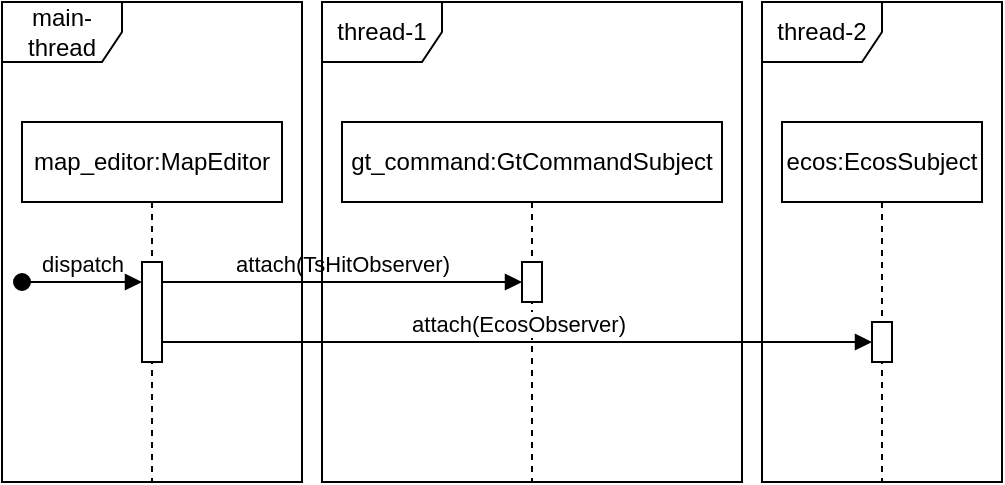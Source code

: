 <mxfile version="23.1.5" type="github">
  <diagram name="Page-1" id="rHpFxpJIeKJyoYEt7b_M">
    <mxGraphModel dx="1015" dy="1103" grid="1" gridSize="10" guides="1" tooltips="1" connect="1" arrows="1" fold="1" page="1" pageScale="1" pageWidth="850" pageHeight="1100" math="0" shadow="0">
      <root>
        <mxCell id="0" />
        <mxCell id="1" parent="0" />
        <mxCell id="BotcEl2V68ZvkaFEKR-n-1" value="map_editor:MapEditor" style="shape=umlLifeline;perimeter=lifelinePerimeter;whiteSpace=wrap;html=1;container=1;dropTarget=0;collapsible=0;recursiveResize=0;outlineConnect=0;portConstraint=eastwest;newEdgeStyle={&quot;curved&quot;:0,&quot;rounded&quot;:0};" vertex="1" parent="1">
          <mxGeometry x="20" y="70" width="130" height="180" as="geometry" />
        </mxCell>
        <mxCell id="BotcEl2V68ZvkaFEKR-n-5" value="" style="html=1;points=[[0,0,0,0,5],[0,1,0,0,-5],[1,0,0,0,5],[1,1,0,0,-5]];perimeter=orthogonalPerimeter;outlineConnect=0;targetShapes=umlLifeline;portConstraint=eastwest;newEdgeStyle={&quot;curved&quot;:0,&quot;rounded&quot;:0};" vertex="1" parent="BotcEl2V68ZvkaFEKR-n-1">
          <mxGeometry x="60" y="70" width="10" height="50" as="geometry" />
        </mxCell>
        <mxCell id="BotcEl2V68ZvkaFEKR-n-2" value="gt_command:GtCommandSubject" style="shape=umlLifeline;perimeter=lifelinePerimeter;whiteSpace=wrap;html=1;container=1;dropTarget=0;collapsible=0;recursiveResize=0;outlineConnect=0;portConstraint=eastwest;newEdgeStyle={&quot;curved&quot;:0,&quot;rounded&quot;:0};" vertex="1" parent="1">
          <mxGeometry x="180" y="70" width="190" height="180" as="geometry" />
        </mxCell>
        <mxCell id="BotcEl2V68ZvkaFEKR-n-6" value="" style="html=1;points=[[0,0,0,0,5],[0,1,0,0,-5],[1,0,0,0,5],[1,1,0,0,-5]];perimeter=orthogonalPerimeter;outlineConnect=0;targetShapes=umlLifeline;portConstraint=eastwest;newEdgeStyle={&quot;curved&quot;:0,&quot;rounded&quot;:0};" vertex="1" parent="BotcEl2V68ZvkaFEKR-n-2">
          <mxGeometry x="90" y="70" width="10" height="20" as="geometry" />
        </mxCell>
        <mxCell id="BotcEl2V68ZvkaFEKR-n-3" value="ecos:EcosSubject" style="shape=umlLifeline;perimeter=lifelinePerimeter;whiteSpace=wrap;html=1;container=1;dropTarget=0;collapsible=0;recursiveResize=0;outlineConnect=0;portConstraint=eastwest;newEdgeStyle={&quot;curved&quot;:0,&quot;rounded&quot;:0};" vertex="1" parent="1">
          <mxGeometry x="400" y="70" width="100" height="180" as="geometry" />
        </mxCell>
        <mxCell id="BotcEl2V68ZvkaFEKR-n-7" value="" style="html=1;points=[[0,0,0,0,5],[0,1,0,0,-5],[1,0,0,0,5],[1,1,0,0,-5]];perimeter=orthogonalPerimeter;outlineConnect=0;targetShapes=umlLifeline;portConstraint=eastwest;newEdgeStyle={&quot;curved&quot;:0,&quot;rounded&quot;:0};" vertex="1" parent="BotcEl2V68ZvkaFEKR-n-3">
          <mxGeometry x="45" y="100" width="10" height="20" as="geometry" />
        </mxCell>
        <mxCell id="BotcEl2V68ZvkaFEKR-n-4" value="dispatch" style="html=1;verticalAlign=bottom;startArrow=oval;startFill=1;endArrow=block;startSize=8;curved=0;rounded=0;" edge="1" parent="1" target="BotcEl2V68ZvkaFEKR-n-5">
          <mxGeometry width="60" relative="1" as="geometry">
            <mxPoint x="20" y="150" as="sourcePoint" />
            <mxPoint x="80" y="150" as="targetPoint" />
          </mxGeometry>
        </mxCell>
        <mxCell id="BotcEl2V68ZvkaFEKR-n-9" value="attach(TsHitObserver)" style="html=1;verticalAlign=bottom;endArrow=block;curved=0;rounded=0;" edge="1" parent="1" source="BotcEl2V68ZvkaFEKR-n-5" target="BotcEl2V68ZvkaFEKR-n-6">
          <mxGeometry width="80" relative="1" as="geometry">
            <mxPoint x="130" y="160" as="sourcePoint" />
            <mxPoint x="210" y="160" as="targetPoint" />
            <Array as="points">
              <mxPoint x="170" y="150" />
            </Array>
          </mxGeometry>
        </mxCell>
        <mxCell id="BotcEl2V68ZvkaFEKR-n-10" value="attach(EcosObserver)" style="html=1;verticalAlign=bottom;endArrow=block;curved=0;rounded=0;" edge="1" parent="1" source="BotcEl2V68ZvkaFEKR-n-5" target="BotcEl2V68ZvkaFEKR-n-7">
          <mxGeometry width="80" relative="1" as="geometry">
            <mxPoint x="140" y="180" as="sourcePoint" />
            <mxPoint x="220" y="180" as="targetPoint" />
            <Array as="points">
              <mxPoint x="250" y="180" />
            </Array>
          </mxGeometry>
        </mxCell>
        <mxCell id="BotcEl2V68ZvkaFEKR-n-11" value="main-thread" style="shape=umlFrame;whiteSpace=wrap;html=1;pointerEvents=0;" vertex="1" parent="1">
          <mxGeometry x="10" y="10" width="150" height="240" as="geometry" />
        </mxCell>
        <mxCell id="BotcEl2V68ZvkaFEKR-n-13" value="thread-1" style="shape=umlFrame;whiteSpace=wrap;html=1;pointerEvents=0;" vertex="1" parent="1">
          <mxGeometry x="170" y="10" width="210" height="240" as="geometry" />
        </mxCell>
        <mxCell id="BotcEl2V68ZvkaFEKR-n-14" value="thread-2" style="shape=umlFrame;whiteSpace=wrap;html=1;pointerEvents=0;" vertex="1" parent="1">
          <mxGeometry x="390" y="10" width="120" height="240" as="geometry" />
        </mxCell>
      </root>
    </mxGraphModel>
  </diagram>
</mxfile>
